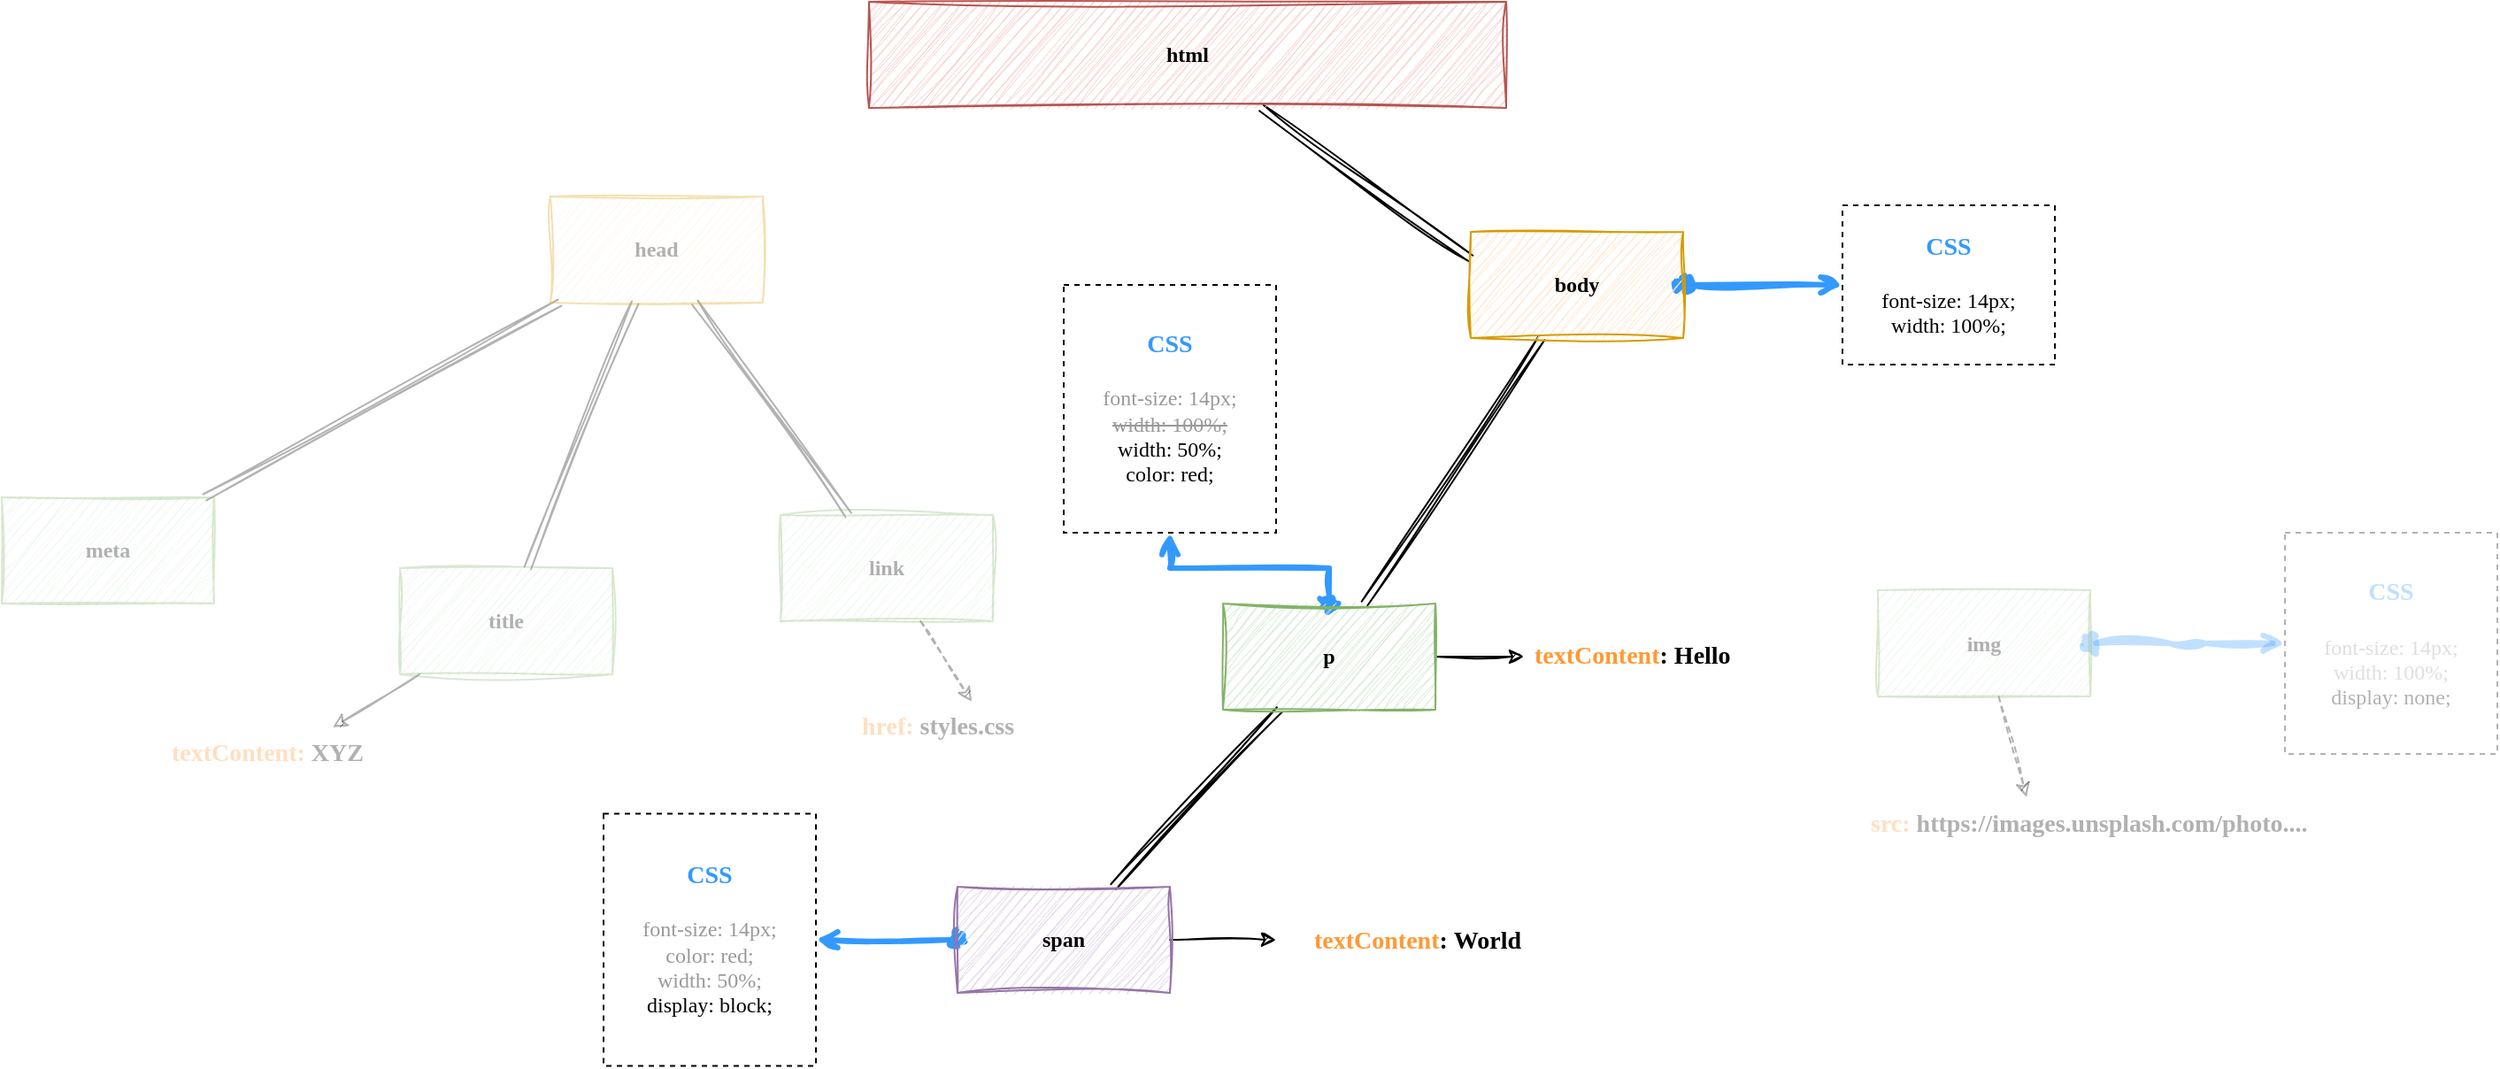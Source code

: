 <mxfile version="20.8.23" type="github"><diagram name="Page-1" id="awNu_3DlOISEKZ05TdpL"><mxGraphModel dx="2687" dy="1086" grid="1" gridSize="10" guides="1" tooltips="1" connect="1" arrows="1" fold="1" page="1" pageScale="1" pageWidth="850" pageHeight="1100" math="0" shadow="0"><root><mxCell id="0"/><mxCell id="1" parent="0"/><mxCell id="PiR5OucPSFYAvCVdW0ws-32" style="edgeStyle=none;rounded=0;jumpStyle=line;orthogonalLoop=1;jettySize=auto;html=1;entryX=0;entryY=0.25;entryDx=0;entryDy=0;shadow=0;strokeColor=#000000;strokeWidth=1;fontFamily=Comic Sans MS;fontSize=14;fontColor=#FF9933;startArrow=oval;startFill=1;endArrow=open;endFill=0;shape=link;sketch=1;curveFitting=1;jiggle=2;" edge="1" parent="1" source="tLa2hY0cK8lAH2d8xIMi-1" target="tLa2hY0cK8lAH2d8xIMi-18"><mxGeometry relative="1" as="geometry"/></mxCell><mxCell id="tLa2hY0cK8lAH2d8xIMi-1" value="&lt;b&gt;&lt;font face=&quot;Comic Sans MS&quot;&gt;html&lt;/font&gt;&lt;/b&gt;" style="rounded=0;whiteSpace=wrap;html=1;fillColor=#f8cecc;strokeColor=#b85450;glass=0;shadow=0;sketch=1;curveFitting=1;jiggle=2;" parent="1" vertex="1"><mxGeometry x="-160" y="250" width="360" height="60" as="geometry"/></mxCell><mxCell id="tLa2hY0cK8lAH2d8xIMi-21" value="" style="edgeStyle=none;rounded=0;orthogonalLoop=1;jettySize=auto;html=1;shape=link;opacity=30;sketch=1;curveFitting=1;jiggle=2;" parent="1" source="tLa2hY0cK8lAH2d8xIMi-16" target="tLa2hY0cK8lAH2d8xIMi-20" edge="1"><mxGeometry relative="1" as="geometry"/></mxCell><mxCell id="tLa2hY0cK8lAH2d8xIMi-23" value="" style="edgeStyle=none;rounded=0;orthogonalLoop=1;jettySize=auto;html=1;shape=link;opacity=30;sketch=1;curveFitting=1;jiggle=2;" parent="1" source="tLa2hY0cK8lAH2d8xIMi-16" target="tLa2hY0cK8lAH2d8xIMi-22" edge="1"><mxGeometry relative="1" as="geometry"/></mxCell><mxCell id="PiR5OucPSFYAvCVdW0ws-16" value="" style="edgeStyle=none;shape=link;rounded=0;orthogonalLoop=1;jettySize=auto;html=1;opacity=30;sketch=1;curveFitting=1;jiggle=2;" edge="1" parent="1" source="tLa2hY0cK8lAH2d8xIMi-16" target="PiR5OucPSFYAvCVdW0ws-15"><mxGeometry relative="1" as="geometry"/></mxCell><mxCell id="tLa2hY0cK8lAH2d8xIMi-16" value="&lt;b style=&quot;border-color: var(--border-color);&quot;&gt;&lt;font color=&quot;#000000&quot; face=&quot;Comic Sans MS&quot;&gt;head&lt;/font&gt;&lt;/b&gt;" style="rounded=0;whiteSpace=wrap;html=1;fillColor=#ffe6cc;strokeColor=#d79b00;sketch=1;curveFitting=1;jiggle=2;opacity=30;textOpacity=30;" parent="1" vertex="1"><mxGeometry x="-340" y="360" width="120" height="60" as="geometry"/></mxCell><mxCell id="tLa2hY0cK8lAH2d8xIMi-26" value="" style="edgeStyle=none;rounded=0;orthogonalLoop=1;jettySize=auto;html=1;shape=link;sketch=1;curveFitting=1;jiggle=2;" parent="1" source="tLa2hY0cK8lAH2d8xIMi-18" target="tLa2hY0cK8lAH2d8xIMi-25" edge="1"><mxGeometry relative="1" as="geometry"/></mxCell><mxCell id="1rXg1HdzWJENrckpT89q-7" value="" style="edgeStyle=orthogonalEdgeStyle;orthogonalLoop=1;jettySize=auto;html=1;strokeWidth=3;strokeColor=#3399FF;rounded=1;endArrow=open;endFill=0;startArrow=oval;startFill=1;sketch=1;curveFitting=1;jiggle=2;" parent="1" source="tLa2hY0cK8lAH2d8xIMi-18" target="1rXg1HdzWJENrckpT89q-6" edge="1"><mxGeometry relative="1" as="geometry"/></mxCell><mxCell id="tLa2hY0cK8lAH2d8xIMi-18" value="&lt;b&gt;&lt;font face=&quot;Comic Sans MS&quot; color=&quot;#000000&quot;&gt;body&lt;/font&gt;&lt;/b&gt;" style="rounded=0;whiteSpace=wrap;html=1;fillColor=#ffe6cc;strokeColor=#d79b00;sketch=1;curveFitting=1;jiggle=2;gradientColor=none;" parent="1" vertex="1"><mxGeometry x="180" y="380" width="120" height="60" as="geometry"/></mxCell><mxCell id="PiR5OucPSFYAvCVdW0ws-38" style="edgeStyle=none;rounded=0;sketch=1;jumpStyle=line;orthogonalLoop=1;jettySize=auto;html=1;entryX=0.567;entryY=0.017;entryDx=0;entryDy=0;entryPerimeter=0;shadow=0;strokeColor=#000000;strokeWidth=1;fontFamily=Comic Sans MS;fontSize=14;fontColor=#FF9933;startArrow=none;startFill=0;endArrow=classic;endFill=1;opacity=30;dashed=1;" edge="1" parent="1" source="tLa2hY0cK8lAH2d8xIMi-20" target="PiR5OucPSFYAvCVdW0ws-37"><mxGeometry relative="1" as="geometry"/></mxCell><mxCell id="tLa2hY0cK8lAH2d8xIMi-20" value="&lt;b style=&quot;border-color: var(--border-color);&quot;&gt;&lt;font face=&quot;Comic Sans MS&quot; color=&quot;#000000&quot;&gt;link&lt;/font&gt;&lt;/b&gt;" style="rounded=0;whiteSpace=wrap;html=1;fillColor=#d5e8d4;strokeColor=#82b366;sketch=1;curveFitting=1;jiggle=2;opacity=30;textOpacity=30;" parent="1" vertex="1"><mxGeometry x="-210" y="540" width="120" height="60" as="geometry"/></mxCell><mxCell id="tLa2hY0cK8lAH2d8xIMi-22" value="&lt;b style=&quot;border-color: var(--border-color);&quot;&gt;&lt;font face=&quot;Comic Sans MS&quot; color=&quot;#000000&quot;&gt;meta&lt;/font&gt;&lt;/b&gt;" style="rounded=0;whiteSpace=wrap;html=1;fillColor=#d5e8d4;strokeColor=#82b366;sketch=1;curveFitting=1;jiggle=2;opacity=30;textOpacity=30;" parent="1" vertex="1"><mxGeometry x="-650" y="530" width="120" height="60" as="geometry"/></mxCell><mxCell id="tLa2hY0cK8lAH2d8xIMi-30" value="" style="edgeStyle=none;orthogonalLoop=1;jettySize=auto;html=1;curved=1;shape=link;sketch=1;curveFitting=1;jiggle=2;" parent="1" source="tLa2hY0cK8lAH2d8xIMi-25" target="tLa2hY0cK8lAH2d8xIMi-29" edge="1"><mxGeometry relative="1" as="geometry"/></mxCell><mxCell id="1rXg1HdzWJENrckpT89q-9" value="" style="edgeStyle=orthogonalEdgeStyle;rounded=0;orthogonalLoop=1;jettySize=auto;html=1;startArrow=oval;startFill=1;endArrow=open;endFill=0;strokeWidth=3;strokeColor=#3399FF;sketch=1;curveFitting=1;jiggle=2;" parent="1" source="tLa2hY0cK8lAH2d8xIMi-25" target="1rXg1HdzWJENrckpT89q-8" edge="1"><mxGeometry relative="1" as="geometry"/></mxCell><mxCell id="PiR5OucPSFYAvCVdW0ws-28" value="" style="edgeStyle=none;rounded=0;orthogonalLoop=1;jettySize=auto;html=1;fontFamily=Comic Sans MS;fontSize=14;fontColor=#FF9933;strokeColor=#000000;sketch=1;curveFitting=1;jiggle=2;" edge="1" parent="1" source="tLa2hY0cK8lAH2d8xIMi-25" target="PiR5OucPSFYAvCVdW0ws-18"><mxGeometry relative="1" as="geometry"/></mxCell><mxCell id="tLa2hY0cK8lAH2d8xIMi-25" value="&lt;b&gt;&lt;font face=&quot;Comic Sans MS&quot; color=&quot;#000000&quot;&gt;p&lt;/font&gt;&lt;/b&gt;" style="rounded=0;whiteSpace=wrap;html=1;fillColor=#d5e8d4;strokeColor=#82b366;sketch=1;curveFitting=1;jiggle=2;" parent="1" vertex="1"><mxGeometry x="40" y="590" width="120" height="60" as="geometry"/></mxCell><mxCell id="1rXg1HdzWJENrckpT89q-11" value="" style="edgeStyle=elbowEdgeStyle;rounded=1;orthogonalLoop=1;jettySize=auto;html=1;endArrow=open;endFill=0;strokeWidth=3;sketch=1;curveFitting=1;jiggle=2;strokeColor=#3399FF;opacity=30;textOpacity=30;startArrow=oval;startFill=1;" parent="1" source="tLa2hY0cK8lAH2d8xIMi-27" target="1rXg1HdzWJENrckpT89q-10" edge="1"><mxGeometry relative="1" as="geometry"/></mxCell><mxCell id="PiR5OucPSFYAvCVdW0ws-40" value="" style="edgeStyle=none;rounded=0;sketch=1;jumpStyle=line;orthogonalLoop=1;jettySize=auto;html=1;shadow=0;dashed=1;strokeColor=#000000;strokeWidth=1;fontFamily=Comic Sans MS;fontSize=14;fontColor=#000000;startArrow=none;startFill=0;endArrow=classic;endFill=1;opacity=30;entryX=0.294;entryY=-0.017;entryDx=0;entryDy=0;entryPerimeter=0;" edge="1" parent="1" source="tLa2hY0cK8lAH2d8xIMi-27" target="PiR5OucPSFYAvCVdW0ws-39"><mxGeometry relative="1" as="geometry"/></mxCell><mxCell id="tLa2hY0cK8lAH2d8xIMi-27" value="&lt;b style=&quot;&quot;&gt;&lt;font face=&quot;Comic Sans MS&quot; color=&quot;#000000&quot;&gt;img&lt;/font&gt;&lt;/b&gt;" style="rounded=0;whiteSpace=wrap;html=1;sketch=1;curveFitting=1;jiggle=2;fillColor=#d5e8d4;strokeColor=#82b366;opacity=30;textOpacity=30;" parent="1" vertex="1"><mxGeometry x="410" y="582.5" width="120" height="60" as="geometry"/></mxCell><mxCell id="1rXg1HdzWJENrckpT89q-13" value="" style="edgeStyle=elbowEdgeStyle;orthogonalLoop=1;jettySize=auto;html=1;strokeWidth=3;jumpStyle=line;startArrow=oval;startFill=1;strokeColor=#3399FF;rounded=1;endArrow=open;endFill=0;sketch=1;curveFitting=1;jiggle=2;" parent="1" source="tLa2hY0cK8lAH2d8xIMi-29" target="1rXg1HdzWJENrckpT89q-12" edge="1"><mxGeometry relative="1" as="geometry"/></mxCell><mxCell id="PiR5OucPSFYAvCVdW0ws-20" value="" style="rounded=0;orthogonalLoop=1;jettySize=auto;html=1;fontSize=14;sketch=1;curveFitting=1;jiggle=2;" edge="1" parent="1" source="tLa2hY0cK8lAH2d8xIMi-29" target="PiR5OucPSFYAvCVdW0ws-19"><mxGeometry relative="1" as="geometry"/></mxCell><mxCell id="tLa2hY0cK8lAH2d8xIMi-29" value="&lt;b&gt;&lt;font face=&quot;Comic Sans MS&quot; color=&quot;#000000&quot;&gt;span&lt;/font&gt;&lt;br&gt;&lt;/b&gt;" style="rounded=0;whiteSpace=wrap;html=1;fillColor=#e1d5e7;strokeColor=#9673a6;sketch=1;curveFitting=1;jiggle=2;" parent="1" vertex="1"><mxGeometry x="-110" y="750" width="120" height="60" as="geometry"/></mxCell><mxCell id="1rXg1HdzWJENrckpT89q-6" value="&lt;font face=&quot;Comic Sans MS&quot;&gt;&lt;font style=&quot;--tw-border-spacing-x: 0; --tw-border-spacing-y: 0; --tw-translate-x: 0; --tw-translate-y: 0; --tw-rotate: 0; --tw-skew-x: 0; --tw-skew-y: 0; --tw-scale-x: 1; --tw-scale-y: 1; --tw-pan-x: ; --tw-pan-y: ; --tw-pinch-zoom: ; --tw-scroll-snap-strictness: proximity; --tw-ordinal: ; --tw-slashed-zero: ; --tw-numeric-figure: ; --tw-numeric-spacing: ; --tw-numeric-fraction: ; --tw-ring-inset: ; --tw-ring-offset-width: 0px; --tw-ring-offset-color: #fff; --tw-ring-color: rgb(59 130 246 / 0.5); --tw-ring-offset-shadow: 0 0 #0000; --tw-ring-shadow: 0 0 #0000; --tw-shadow: 0 0 #0000; --tw-shadow-colored: 0 0 #0000; --tw-blur: ; --tw-brightness: ; --tw-contrast: ; --tw-grayscale: ; --tw-hue-rotate: ; --tw-invert: ; --tw-saturate: ; --tw-sepia: ; --tw-drop-shadow: ; --tw-backdrop-blur: ; --tw-backdrop-brightness: ; --tw-backdrop-contrast: ; --tw-backdrop-grayscale: ; --tw-backdrop-hue-rotate: ; --tw-backdrop-invert: ; --tw-backdrop-opacity: ; --tw-backdrop-saturate: ; --tw-backdrop-sepia: ; border-color: var(--border-color);&quot;&gt;&lt;font style=&quot;--tw-border-spacing-x: 0; --tw-border-spacing-y: 0; --tw-translate-x: 0; --tw-translate-y: 0; --tw-rotate: 0; --tw-skew-x: 0; --tw-skew-y: 0; --tw-scale-x: 1; --tw-scale-y: 1; --tw-pan-x: ; --tw-pan-y: ; --tw-pinch-zoom: ; --tw-scroll-snap-strictness: proximity; --tw-ordinal: ; --tw-slashed-zero: ; --tw-numeric-figure: ; --tw-numeric-spacing: ; --tw-numeric-fraction: ; --tw-ring-inset: ; --tw-ring-offset-width: 0px; --tw-ring-offset-color: #fff; --tw-ring-color: rgb(59 130 246 / 0.5); --tw-ring-offset-shadow: 0 0 #0000; --tw-ring-shadow: 0 0 #0000; --tw-shadow: 0 0 #0000; --tw-shadow-colored: 0 0 #0000; --tw-blur: ; --tw-brightness: ; --tw-contrast: ; --tw-grayscale: ; --tw-hue-rotate: ; --tw-invert: ; --tw-saturate: ; --tw-sepia: ; --tw-drop-shadow: ; --tw-backdrop-blur: ; --tw-backdrop-brightness: ; --tw-backdrop-contrast: ; --tw-backdrop-grayscale: ; --tw-backdrop-hue-rotate: ; --tw-backdrop-invert: ; --tw-backdrop-opacity: ; --tw-backdrop-saturate: ; --tw-backdrop-sepia: ; border-color: var(--border-color);&quot; color=&quot;#999999&quot;&gt;&lt;b style=&quot;--tw-border-spacing-x: 0; --tw-border-spacing-y: 0; --tw-translate-x: 0; --tw-translate-y: 0; --tw-rotate: 0; --tw-skew-x: 0; --tw-skew-y: 0; --tw-scale-x: 1; --tw-scale-y: 1; --tw-pan-x: ; --tw-pan-y: ; --tw-pinch-zoom: ; --tw-scroll-snap-strictness: proximity; --tw-ordinal: ; --tw-slashed-zero: ; --tw-numeric-figure: ; --tw-numeric-spacing: ; --tw-numeric-fraction: ; --tw-ring-inset: ; --tw-ring-offset-width: 0px; --tw-ring-offset-color: #fff; --tw-ring-color: rgb(59 130 246 / 0.5); --tw-ring-offset-shadow: 0 0 #0000; --tw-ring-shadow: 0 0 #0000; --tw-shadow: 0 0 #0000; --tw-shadow-colored: 0 0 #0000; --tw-blur: ; --tw-brightness: ; --tw-contrast: ; --tw-grayscale: ; --tw-hue-rotate: ; --tw-invert: ; --tw-saturate: ; --tw-sepia: ; --tw-drop-shadow: ; --tw-backdrop-blur: ; --tw-backdrop-brightness: ; --tw-backdrop-contrast: ; --tw-backdrop-grayscale: ; --tw-backdrop-hue-rotate: ; --tw-backdrop-invert: ; --tw-backdrop-opacity: ; --tw-backdrop-saturate: ; --tw-backdrop-sepia: ; border-color: var(--border-color); color: rgb(0, 0, 0); font-size: 14px;&quot;&gt;&lt;font style=&quot;--tw-border-spacing-x: 0; --tw-border-spacing-y: 0; --tw-translate-x: 0; --tw-translate-y: 0; --tw-rotate: 0; --tw-skew-x: 0; --tw-skew-y: 0; --tw-scale-x: 1; --tw-scale-y: 1; --tw-pan-x: ; --tw-pan-y: ; --tw-pinch-zoom: ; --tw-scroll-snap-strictness: proximity; --tw-ordinal: ; --tw-slashed-zero: ; --tw-numeric-figure: ; --tw-numeric-spacing: ; --tw-numeric-fraction: ; --tw-ring-inset: ; --tw-ring-offset-width: 0px; --tw-ring-offset-color: #fff; --tw-ring-color: rgb(59 130 246 / 0.5); --tw-ring-offset-shadow: 0 0 #0000; --tw-ring-shadow: 0 0 #0000; --tw-shadow: 0 0 #0000; --tw-shadow-colored: 0 0 #0000; --tw-blur: ; --tw-brightness: ; --tw-contrast: ; --tw-grayscale: ; --tw-hue-rotate: ; --tw-invert: ; --tw-saturate: ; --tw-sepia: ; --tw-drop-shadow: ; --tw-backdrop-blur: ; --tw-backdrop-brightness: ; --tw-backdrop-contrast: ; --tw-backdrop-grayscale: ; --tw-backdrop-hue-rotate: ; --tw-backdrop-invert: ; --tw-backdrop-opacity: ; --tw-backdrop-saturate: ; --tw-backdrop-sepia: ; border-color: var(--border-color);&quot; color=&quot;#3399ff&quot;&gt;CSS&lt;br style=&quot;--tw-border-spacing-x: 0; --tw-border-spacing-y: 0; --tw-translate-x: 0; --tw-translate-y: 0; --tw-rotate: 0; --tw-skew-x: 0; --tw-skew-y: 0; --tw-scale-x: 1; --tw-scale-y: 1; --tw-pan-x: ; --tw-pan-y: ; --tw-pinch-zoom: ; --tw-scroll-snap-strictness: proximity; --tw-ordinal: ; --tw-slashed-zero: ; --tw-numeric-figure: ; --tw-numeric-spacing: ; --tw-numeric-fraction: ; --tw-ring-inset: ; --tw-ring-offset-width: 0px; --tw-ring-offset-color: #fff; --tw-ring-color: rgb(59 130 246 / 0.5); --tw-ring-offset-shadow: 0 0 #0000; --tw-ring-shadow: 0 0 #0000; --tw-shadow: 0 0 #0000; --tw-shadow-colored: 0 0 #0000; --tw-blur: ; --tw-brightness: ; --tw-contrast: ; --tw-grayscale: ; --tw-hue-rotate: ; --tw-invert: ; --tw-saturate: ; --tw-sepia: ; --tw-drop-shadow: ; --tw-backdrop-blur: ; --tw-backdrop-brightness: ; --tw-backdrop-contrast: ; --tw-backdrop-grayscale: ; --tw-backdrop-hue-rotate: ; --tw-backdrop-invert: ; --tw-backdrop-opacity: ; --tw-backdrop-saturate: ; --tw-backdrop-sepia: ; border-color: var(--border-color);&quot;&gt;&lt;/font&gt;&lt;/b&gt;&lt;br style=&quot;--tw-border-spacing-x: 0; --tw-border-spacing-y: 0; --tw-translate-x: 0; --tw-translate-y: 0; --tw-rotate: 0; --tw-skew-x: 0; --tw-skew-y: 0; --tw-scale-x: 1; --tw-scale-y: 1; --tw-pan-x: ; --tw-pan-y: ; --tw-pinch-zoom: ; --tw-scroll-snap-strictness: proximity; --tw-ordinal: ; --tw-slashed-zero: ; --tw-numeric-figure: ; --tw-numeric-spacing: ; --tw-numeric-fraction: ; --tw-ring-inset: ; --tw-ring-offset-width: 0px; --tw-ring-offset-color: #fff; --tw-ring-color: rgb(59 130 246 / 0.5); --tw-ring-offset-shadow: 0 0 #0000; --tw-ring-shadow: 0 0 #0000; --tw-shadow: 0 0 #0000; --tw-shadow-colored: 0 0 #0000; --tw-blur: ; --tw-brightness: ; --tw-contrast: ; --tw-grayscale: ; --tw-hue-rotate: ; --tw-invert: ; --tw-saturate: ; --tw-sepia: ; --tw-drop-shadow: ; --tw-backdrop-blur: ; --tw-backdrop-brightness: ; --tw-backdrop-contrast: ; --tw-backdrop-grayscale: ; --tw-backdrop-hue-rotate: ; --tw-backdrop-invert: ; --tw-backdrop-opacity: ; --tw-backdrop-saturate: ; --tw-backdrop-sepia: ; border-color: var(--border-color);&quot;&gt;&lt;/font&gt;&lt;/font&gt;font-size: 14px;&lt;br style=&quot;border-color: var(--border-color);&quot;&gt;width: 100%;&lt;/font&gt;" style="whiteSpace=wrap;html=1;fillStyle=auto;dashed=1;" parent="1" vertex="1"><mxGeometry x="390" y="365" width="120" height="90" as="geometry"/></mxCell><mxCell id="1rXg1HdzWJENrckpT89q-8" value="&lt;font face=&quot;Comic Sans MS&quot;&gt;&lt;font style=&quot;border-color: var(--border-color);&quot;&gt;&lt;font style=&quot;border-color: var(--border-color);&quot; color=&quot;#999999&quot;&gt;&lt;b style=&quot;--tw-border-spacing-x: 0; --tw-border-spacing-y: 0; --tw-translate-x: 0; --tw-translate-y: 0; --tw-rotate: 0; --tw-skew-x: 0; --tw-skew-y: 0; --tw-scale-x: 1; --tw-scale-y: 1; --tw-pan-x: ; --tw-pan-y: ; --tw-pinch-zoom: ; --tw-scroll-snap-strictness: proximity; --tw-ordinal: ; --tw-slashed-zero: ; --tw-numeric-figure: ; --tw-numeric-spacing: ; --tw-numeric-fraction: ; --tw-ring-inset: ; --tw-ring-offset-width: 0px; --tw-ring-offset-color: #fff; --tw-ring-color: rgb(59 130 246 / 0.5); --tw-ring-offset-shadow: 0 0 #0000; --tw-ring-shadow: 0 0 #0000; --tw-shadow: 0 0 #0000; --tw-shadow-colored: 0 0 #0000; --tw-blur: ; --tw-brightness: ; --tw-contrast: ; --tw-grayscale: ; --tw-hue-rotate: ; --tw-invert: ; --tw-saturate: ; --tw-sepia: ; --tw-drop-shadow: ; --tw-backdrop-blur: ; --tw-backdrop-brightness: ; --tw-backdrop-contrast: ; --tw-backdrop-grayscale: ; --tw-backdrop-hue-rotate: ; --tw-backdrop-invert: ; --tw-backdrop-opacity: ; --tw-backdrop-saturate: ; --tw-backdrop-sepia: ; border-color: var(--border-color); color: rgb(0, 0, 0); font-size: 14px;&quot;&gt;&lt;font style=&quot;--tw-border-spacing-x: 0; --tw-border-spacing-y: 0; --tw-translate-x: 0; --tw-translate-y: 0; --tw-rotate: 0; --tw-skew-x: 0; --tw-skew-y: 0; --tw-scale-x: 1; --tw-scale-y: 1; --tw-pan-x: ; --tw-pan-y: ; --tw-pinch-zoom: ; --tw-scroll-snap-strictness: proximity; --tw-ordinal: ; --tw-slashed-zero: ; --tw-numeric-figure: ; --tw-numeric-spacing: ; --tw-numeric-fraction: ; --tw-ring-inset: ; --tw-ring-offset-width: 0px; --tw-ring-offset-color: #fff; --tw-ring-color: rgb(59 130 246 / 0.5); --tw-ring-offset-shadow: 0 0 #0000; --tw-ring-shadow: 0 0 #0000; --tw-shadow: 0 0 #0000; --tw-shadow-colored: 0 0 #0000; --tw-blur: ; --tw-brightness: ; --tw-contrast: ; --tw-grayscale: ; --tw-hue-rotate: ; --tw-invert: ; --tw-saturate: ; --tw-sepia: ; --tw-drop-shadow: ; --tw-backdrop-blur: ; --tw-backdrop-brightness: ; --tw-backdrop-contrast: ; --tw-backdrop-grayscale: ; --tw-backdrop-hue-rotate: ; --tw-backdrop-invert: ; --tw-backdrop-opacity: ; --tw-backdrop-saturate: ; --tw-backdrop-sepia: ; border-color: var(--border-color);&quot; color=&quot;#3399ff&quot;&gt;CSS&lt;br&gt;&lt;/font&gt;&lt;/b&gt;&lt;br&gt;font-size: 14px;&lt;br&gt;&lt;strike&gt;width: 100%;&lt;br style=&quot;border-color: var(--border-color);&quot;&gt;&lt;/strike&gt;&lt;/font&gt;&lt;/font&gt;width: 50%;&lt;font style=&quot;border-color: var(--border-color);&quot;&gt;&lt;font style=&quot;border-color: var(--border-color);&quot; color=&quot;#999999&quot;&gt;&lt;br style=&quot;border-color: var(--border-color);&quot;&gt;&lt;/font&gt;color: red;&lt;/font&gt;&lt;/font&gt;" style="whiteSpace=wrap;html=1;fillStyle=auto;dashed=1;" parent="1" vertex="1"><mxGeometry x="-50" y="410" width="120" height="140" as="geometry"/></mxCell><mxCell id="1rXg1HdzWJENrckpT89q-10" value="&lt;font style=&quot;--tw-border-spacing-x: 0; --tw-border-spacing-y: 0; --tw-translate-x: 0; --tw-translate-y: 0; --tw-rotate: 0; --tw-skew-x: 0; --tw-skew-y: 0; --tw-scale-x: 1; --tw-scale-y: 1; --tw-pan-x: ; --tw-pan-y: ; --tw-pinch-zoom: ; --tw-scroll-snap-strictness: proximity; --tw-ordinal: ; --tw-slashed-zero: ; --tw-numeric-figure: ; --tw-numeric-spacing: ; --tw-numeric-fraction: ; --tw-ring-inset: ; --tw-ring-offset-width: 0px; --tw-ring-offset-color: #fff; --tw-ring-color: rgb(59 130 246 / 0.5); --tw-ring-offset-shadow: 0 0 #0000; --tw-ring-shadow: 0 0 #0000; --tw-shadow: 0 0 #0000; --tw-shadow-colored: 0 0 #0000; --tw-blur: ; --tw-brightness: ; --tw-contrast: ; --tw-grayscale: ; --tw-hue-rotate: ; --tw-invert: ; --tw-saturate: ; --tw-sepia: ; --tw-drop-shadow: ; --tw-backdrop-blur: ; --tw-backdrop-brightness: ; --tw-backdrop-contrast: ; --tw-backdrop-grayscale: ; --tw-backdrop-hue-rotate: ; --tw-backdrop-invert: ; --tw-backdrop-opacity: ; --tw-backdrop-saturate: ; --tw-backdrop-sepia: ; border-color: var(--border-color);&quot; face=&quot;Comic Sans MS&quot;&gt;&lt;font style=&quot;--tw-border-spacing-x: 0; --tw-border-spacing-y: 0; --tw-translate-x: 0; --tw-translate-y: 0; --tw-rotate: 0; --tw-skew-x: 0; --tw-skew-y: 0; --tw-scale-x: 1; --tw-scale-y: 1; --tw-pan-x: ; --tw-pan-y: ; --tw-pinch-zoom: ; --tw-scroll-snap-strictness: proximity; --tw-ordinal: ; --tw-slashed-zero: ; --tw-numeric-figure: ; --tw-numeric-spacing: ; --tw-numeric-fraction: ; --tw-ring-inset: ; --tw-ring-offset-width: 0px; --tw-ring-offset-color: #fff; --tw-ring-color: rgb(59 130 246 / 0.5); --tw-ring-offset-shadow: 0 0 #0000; --tw-ring-shadow: 0 0 #0000; --tw-shadow: 0 0 #0000; --tw-shadow-colored: 0 0 #0000; --tw-blur: ; --tw-brightness: ; --tw-contrast: ; --tw-grayscale: ; --tw-hue-rotate: ; --tw-invert: ; --tw-saturate: ; --tw-sepia: ; --tw-drop-shadow: ; --tw-backdrop-blur: ; --tw-backdrop-brightness: ; --tw-backdrop-contrast: ; --tw-backdrop-grayscale: ; --tw-backdrop-hue-rotate: ; --tw-backdrop-invert: ; --tw-backdrop-opacity: ; --tw-backdrop-saturate: ; --tw-backdrop-sepia: ; border-color: var(--border-color);&quot; color=&quot;#999999&quot;&gt;&lt;b style=&quot;--tw-border-spacing-x: 0; --tw-border-spacing-y: 0; --tw-translate-x: 0; --tw-translate-y: 0; --tw-rotate: 0; --tw-skew-x: 0; --tw-skew-y: 0; --tw-scale-x: 1; --tw-scale-y: 1; --tw-pan-x: ; --tw-pan-y: ; --tw-pinch-zoom: ; --tw-scroll-snap-strictness: proximity; --tw-ordinal: ; --tw-slashed-zero: ; --tw-numeric-figure: ; --tw-numeric-spacing: ; --tw-numeric-fraction: ; --tw-ring-inset: ; --tw-ring-offset-width: 0px; --tw-ring-offset-color: #fff; --tw-ring-color: rgb(59 130 246 / 0.5); --tw-ring-offset-shadow: 0 0 #0000; --tw-ring-shadow: 0 0 #0000; --tw-shadow: 0 0 #0000; --tw-shadow-colored: 0 0 #0000; --tw-blur: ; --tw-brightness: ; --tw-contrast: ; --tw-grayscale: ; --tw-hue-rotate: ; --tw-invert: ; --tw-saturate: ; --tw-sepia: ; --tw-drop-shadow: ; --tw-backdrop-blur: ; --tw-backdrop-brightness: ; --tw-backdrop-contrast: ; --tw-backdrop-grayscale: ; --tw-backdrop-hue-rotate: ; --tw-backdrop-invert: ; --tw-backdrop-opacity: ; --tw-backdrop-saturate: ; --tw-backdrop-sepia: ; border-color: var(--border-color); color: rgb(0, 0, 0); font-size: 14px;&quot;&gt;&lt;font style=&quot;--tw-border-spacing-x: 0; --tw-border-spacing-y: 0; --tw-translate-x: 0; --tw-translate-y: 0; --tw-rotate: 0; --tw-skew-x: 0; --tw-skew-y: 0; --tw-scale-x: 1; --tw-scale-y: 1; --tw-pan-x: ; --tw-pan-y: ; --tw-pinch-zoom: ; --tw-scroll-snap-strictness: proximity; --tw-ordinal: ; --tw-slashed-zero: ; --tw-numeric-figure: ; --tw-numeric-spacing: ; --tw-numeric-fraction: ; --tw-ring-inset: ; --tw-ring-offset-width: 0px; --tw-ring-offset-color: #fff; --tw-ring-color: rgb(59 130 246 / 0.5); --tw-ring-offset-shadow: 0 0 #0000; --tw-ring-shadow: 0 0 #0000; --tw-shadow: 0 0 #0000; --tw-shadow-colored: 0 0 #0000; --tw-blur: ; --tw-brightness: ; --tw-contrast: ; --tw-grayscale: ; --tw-hue-rotate: ; --tw-invert: ; --tw-saturate: ; --tw-sepia: ; --tw-drop-shadow: ; --tw-backdrop-blur: ; --tw-backdrop-brightness: ; --tw-backdrop-contrast: ; --tw-backdrop-grayscale: ; --tw-backdrop-hue-rotate: ; --tw-backdrop-invert: ; --tw-backdrop-opacity: ; --tw-backdrop-saturate: ; --tw-backdrop-sepia: ; border-color: var(--border-color);&quot; color=&quot;#3399ff&quot;&gt;CSS&lt;br style=&quot;--tw-border-spacing-x: 0; --tw-border-spacing-y: 0; --tw-translate-x: 0; --tw-translate-y: 0; --tw-rotate: 0; --tw-skew-x: 0; --tw-skew-y: 0; --tw-scale-x: 1; --tw-scale-y: 1; --tw-pan-x: ; --tw-pan-y: ; --tw-pinch-zoom: ; --tw-scroll-snap-strictness: proximity; --tw-ordinal: ; --tw-slashed-zero: ; --tw-numeric-figure: ; --tw-numeric-spacing: ; --tw-numeric-fraction: ; --tw-ring-inset: ; --tw-ring-offset-width: 0px; --tw-ring-offset-color: #fff; --tw-ring-color: rgb(59 130 246 / 0.5); --tw-ring-offset-shadow: 0 0 #0000; --tw-ring-shadow: 0 0 #0000; --tw-shadow: 0 0 #0000; --tw-shadow-colored: 0 0 #0000; --tw-blur: ; --tw-brightness: ; --tw-contrast: ; --tw-grayscale: ; --tw-hue-rotate: ; --tw-invert: ; --tw-saturate: ; --tw-sepia: ; --tw-drop-shadow: ; --tw-backdrop-blur: ; --tw-backdrop-brightness: ; --tw-backdrop-contrast: ; --tw-backdrop-grayscale: ; --tw-backdrop-hue-rotate: ; --tw-backdrop-invert: ; --tw-backdrop-opacity: ; --tw-backdrop-saturate: ; --tw-backdrop-sepia: ; border-color: var(--border-color);&quot;&gt;&lt;/font&gt;&lt;/b&gt;&lt;br style=&quot;--tw-border-spacing-x: 0; --tw-border-spacing-y: 0; --tw-translate-x: 0; --tw-translate-y: 0; --tw-rotate: 0; --tw-skew-x: 0; --tw-skew-y: 0; --tw-scale-x: 1; --tw-scale-y: 1; --tw-pan-x: ; --tw-pan-y: ; --tw-pinch-zoom: ; --tw-scroll-snap-strictness: proximity; --tw-ordinal: ; --tw-slashed-zero: ; --tw-numeric-figure: ; --tw-numeric-spacing: ; --tw-numeric-fraction: ; --tw-ring-inset: ; --tw-ring-offset-width: 0px; --tw-ring-offset-color: #fff; --tw-ring-color: rgb(59 130 246 / 0.5); --tw-ring-offset-shadow: 0 0 #0000; --tw-ring-shadow: 0 0 #0000; --tw-shadow: 0 0 #0000; --tw-shadow-colored: 0 0 #0000; --tw-blur: ; --tw-brightness: ; --tw-contrast: ; --tw-grayscale: ; --tw-hue-rotate: ; --tw-invert: ; --tw-saturate: ; --tw-sepia: ; --tw-drop-shadow: ; --tw-backdrop-blur: ; --tw-backdrop-brightness: ; --tw-backdrop-contrast: ; --tw-backdrop-grayscale: ; --tw-backdrop-hue-rotate: ; --tw-backdrop-invert: ; --tw-backdrop-opacity: ; --tw-backdrop-saturate: ; --tw-backdrop-sepia: ; border-color: var(--border-color);&quot;&gt;&lt;/font&gt;&lt;/font&gt;&lt;font face=&quot;Comic Sans MS&quot;&gt;&lt;font style=&quot;border-color: var(--border-color);&quot; color=&quot;#999999&quot;&gt;font-size: 14px;&lt;br style=&quot;border-color: var(--border-color);&quot;&gt;width: 100%;&lt;/font&gt;&lt;font style=&quot;border-color: var(--border-color);&quot; color=&quot;#999999&quot;&gt;&lt;br style=&quot;border-color: var(--border-color);&quot;&gt;&lt;/font&gt;display: none;&lt;/font&gt;" style="whiteSpace=wrap;html=1;fillStyle=auto;shadow=0;dashed=1;opacity=30;textOpacity=30;" parent="1" vertex="1"><mxGeometry x="640" y="550" width="120" height="125" as="geometry"/></mxCell><mxCell id="1rXg1HdzWJENrckpT89q-12" value="&lt;font style=&quot;border-color: var(--border-color);&quot;&gt;&lt;font style=&quot;font-size: 14px;&quot;&gt;&lt;b style=&quot;&quot;&gt;&lt;font style=&quot;&quot; color=&quot;#3399ff&quot;&gt;CSS&lt;/font&gt;&lt;br&gt;&lt;/b&gt;&lt;/font&gt;&lt;br&gt;&lt;font color=&quot;#999999&quot;&gt;font-size: 14px;&lt;/font&gt;&lt;br style=&quot;border-color: var(--border-color);&quot;&gt;&lt;font color=&quot;#999999&quot;&gt;color: red;&lt;/font&gt;&lt;br style=&quot;border-color: var(--border-color);&quot;&gt;&lt;font color=&quot;#999999&quot;&gt;width: 50%;&lt;/font&gt;&lt;br style=&quot;border-color: var(--border-color);&quot;&gt;&lt;/font&gt;display: block;" style="whiteSpace=wrap;html=1;fillStyle=auto;dashed=1;fontFamily=Comic Sans MS;" parent="1" vertex="1"><mxGeometry x="-310" y="708.75" width="120" height="142.5" as="geometry"/></mxCell><mxCell id="PiR5OucPSFYAvCVdW0ws-36" style="edgeStyle=none;rounded=0;sketch=1;jumpStyle=line;orthogonalLoop=1;jettySize=auto;html=1;shadow=0;strokeColor=#000000;strokeWidth=1;fontFamily=Comic Sans MS;fontSize=14;fontColor=#000000;startArrow=none;startFill=0;endArrow=classic;endFill=1;opacity=30;" edge="1" parent="1" source="PiR5OucPSFYAvCVdW0ws-15" target="PiR5OucPSFYAvCVdW0ws-35"><mxGeometry relative="1" as="geometry"/></mxCell><mxCell id="PiR5OucPSFYAvCVdW0ws-15" value="&lt;b style=&quot;border-color: var(--border-color);&quot;&gt;&lt;font face=&quot;Comic Sans MS&quot; color=&quot;#000000&quot;&gt;title&lt;/font&gt;&lt;/b&gt;" style="rounded=0;whiteSpace=wrap;html=1;fillColor=#d5e8d4;strokeColor=#82b366;sketch=1;curveFitting=1;jiggle=2;opacity=30;textOpacity=30;" vertex="1" parent="1"><mxGeometry x="-425" y="570" width="120" height="60" as="geometry"/></mxCell><mxCell id="PiR5OucPSFYAvCVdW0ws-18" value="&lt;b&gt;&lt;font face=&quot;Comic Sans MS&quot; style=&quot;font-size: 14px;&quot;&gt;&lt;font color=&quot;#ff9933&quot;&gt;textContent&lt;/font&gt;: Hello&lt;/font&gt;&lt;/b&gt;" style="text;strokeColor=none;fillColor=none;align=left;verticalAlign=middle;spacingLeft=4;spacingRight=4;overflow=hidden;points=[[0,0.5],[1,0.5]];portConstraint=eastwest;rotatable=0;whiteSpace=wrap;html=1;" vertex="1" parent="1"><mxGeometry x="210" y="587.5" width="140" height="65" as="geometry"/></mxCell><mxCell id="PiR5OucPSFYAvCVdW0ws-19" value="&lt;b style=&quot;--tw-border-spacing-x: 0; --tw-border-spacing-y: 0; --tw-translate-x: 0; --tw-translate-y: 0; --tw-rotate: 0; --tw-skew-x: 0; --tw-skew-y: 0; --tw-scale-x: 1; --tw-scale-y: 1; --tw-pan-x: ; --tw-pan-y: ; --tw-pinch-zoom: ; --tw-scroll-snap-strictness: proximity; --tw-ordinal: ; --tw-slashed-zero: ; --tw-numeric-figure: ; --tw-numeric-spacing: ; --tw-numeric-fraction: ; --tw-ring-inset: ; --tw-ring-offset-width: 0px; --tw-ring-offset-color: #fff; --tw-ring-color: rgb(59 130 246 / 0.5); --tw-ring-offset-shadow: 0 0 #0000; --tw-ring-shadow: 0 0 #0000; --tw-shadow: 0 0 #0000; --tw-shadow-colored: 0 0 #0000; --tw-blur: ; --tw-brightness: ; --tw-contrast: ; --tw-grayscale: ; --tw-hue-rotate: ; --tw-invert: ; --tw-saturate: ; --tw-sepia: ; --tw-drop-shadow: ; --tw-backdrop-blur: ; --tw-backdrop-brightness: ; --tw-backdrop-contrast: ; --tw-backdrop-grayscale: ; --tw-backdrop-hue-rotate: ; --tw-backdrop-invert: ; --tw-backdrop-opacity: ; --tw-backdrop-saturate: ; --tw-backdrop-sepia: ; border-color: var(--border-color); font-size: 12px; text-align: left;&quot;&gt;&lt;font style=&quot;--tw-border-spacing-x: 0; --tw-border-spacing-y: 0; --tw-translate-x: 0; --tw-translate-y: 0; --tw-rotate: 0; --tw-skew-x: 0; --tw-skew-y: 0; --tw-scale-x: 1; --tw-scale-y: 1; --tw-pan-x: ; --tw-pan-y: ; --tw-pinch-zoom: ; --tw-scroll-snap-strictness: proximity; --tw-ordinal: ; --tw-slashed-zero: ; --tw-numeric-figure: ; --tw-numeric-spacing: ; --tw-numeric-fraction: ; --tw-ring-inset: ; --tw-ring-offset-width: 0px; --tw-ring-offset-color: #fff; --tw-ring-color: rgb(59 130 246 / 0.5); --tw-ring-offset-shadow: 0 0 #0000; --tw-ring-shadow: 0 0 #0000; --tw-shadow: 0 0 #0000; --tw-shadow-colored: 0 0 #0000; --tw-blur: ; --tw-brightness: ; --tw-contrast: ; --tw-grayscale: ; --tw-hue-rotate: ; --tw-invert: ; --tw-saturate: ; --tw-sepia: ; --tw-drop-shadow: ; --tw-backdrop-blur: ; --tw-backdrop-brightness: ; --tw-backdrop-contrast: ; --tw-backdrop-grayscale: ; --tw-backdrop-hue-rotate: ; --tw-backdrop-invert: ; --tw-backdrop-opacity: ; --tw-backdrop-saturate: ; --tw-backdrop-sepia: ; border-color: var(--border-color); font-size: 14px;&quot;&gt;&lt;font face=&quot;Comic Sans MS&quot;&gt;&lt;font style=&quot;--tw-border-spacing-x: 0; --tw-border-spacing-y: 0; --tw-translate-x: 0; --tw-translate-y: 0; --tw-rotate: 0; --tw-skew-x: 0; --tw-skew-y: 0; --tw-scale-x: 1; --tw-scale-y: 1; --tw-pan-x: ; --tw-pan-y: ; --tw-pinch-zoom: ; --tw-scroll-snap-strictness: proximity; --tw-ordinal: ; --tw-slashed-zero: ; --tw-numeric-figure: ; --tw-numeric-spacing: ; --tw-numeric-fraction: ; --tw-ring-inset: ; --tw-ring-offset-width: 0px; --tw-ring-offset-color: #fff; --tw-ring-color: rgb(59 130 246 / 0.5); --tw-ring-offset-shadow: 0 0 #0000; --tw-ring-shadow: 0 0 #0000; --tw-shadow: 0 0 #0000; --tw-shadow-colored: 0 0 #0000; --tw-blur: ; --tw-brightness: ; --tw-contrast: ; --tw-grayscale: ; --tw-hue-rotate: ; --tw-invert: ; --tw-saturate: ; --tw-sepia: ; --tw-drop-shadow: ; --tw-backdrop-blur: ; --tw-backdrop-brightness: ; --tw-backdrop-contrast: ; --tw-backdrop-grayscale: ; --tw-backdrop-hue-rotate: ; --tw-backdrop-invert: ; --tw-backdrop-opacity: ; --tw-backdrop-saturate: ; --tw-backdrop-sepia: ; border-color: var(--border-color);&quot; color=&quot;#ff9933&quot;&gt;textContent&lt;/font&gt;:&amp;nbsp;&lt;b style=&quot;text-align: justify; background-color: initial; --tw-border-spacing-x: 0; --tw-border-spacing-y: 0; --tw-translate-x: 0; --tw-translate-y: 0; --tw-rotate: 0; --tw-skew-x: 0; --tw-skew-y: 0; --tw-scale-x: 1; --tw-scale-y: 1; --tw-pan-x: ; --tw-pan-y: ; --tw-pinch-zoom: ; --tw-scroll-snap-strictness: proximity; --tw-ordinal: ; --tw-slashed-zero: ; --tw-numeric-figure: ; --tw-numeric-spacing: ; --tw-numeric-fraction: ; --tw-ring-inset: ; --tw-ring-offset-width: 0px; --tw-ring-offset-color: #fff; --tw-ring-color: rgb(59 130 246 / 0.5); --tw-ring-offset-shadow: 0 0 #0000; --tw-ring-shadow: 0 0 #0000; --tw-shadow: 0 0 #0000; --tw-shadow-colored: 0 0 #0000; --tw-blur: ; --tw-brightness: ; --tw-contrast: ; --tw-grayscale: ; --tw-hue-rotate: ; --tw-invert: ; --tw-saturate: ; --tw-sepia: ; --tw-drop-shadow: ; --tw-backdrop-blur: ; --tw-backdrop-brightness: ; --tw-backdrop-contrast: ; --tw-backdrop-grayscale: ; --tw-backdrop-hue-rotate: ; --tw-backdrop-invert: ; --tw-backdrop-opacity: ; --tw-backdrop-saturate: ; --tw-backdrop-sepia: ; border-color: var(--border-color); font-size: 12px;&quot;&gt;&lt;font style=&quot;--tw-border-spacing-x: 0; --tw-border-spacing-y: 0; --tw-translate-x: 0; --tw-translate-y: 0; --tw-rotate: 0; --tw-skew-x: 0; --tw-skew-y: 0; --tw-scale-x: 1; --tw-scale-y: 1; --tw-pan-x: ; --tw-pan-y: ; --tw-pinch-zoom: ; --tw-scroll-snap-strictness: proximity; --tw-ordinal: ; --tw-slashed-zero: ; --tw-numeric-figure: ; --tw-numeric-spacing: ; --tw-numeric-fraction: ; --tw-ring-inset: ; --tw-ring-offset-width: 0px; --tw-ring-offset-color: #fff; --tw-ring-color: rgb(59 130 246 / 0.5); --tw-ring-offset-shadow: 0 0 #0000; --tw-ring-shadow: 0 0 #0000; --tw-shadow: 0 0 #0000; --tw-shadow-colored: 0 0 #0000; --tw-blur: ; --tw-brightness: ; --tw-contrast: ; --tw-grayscale: ; --tw-hue-rotate: ; --tw-invert: ; --tw-saturate: ; --tw-sepia: ; --tw-drop-shadow: ; --tw-backdrop-blur: ; --tw-backdrop-brightness: ; --tw-backdrop-contrast: ; --tw-backdrop-grayscale: ; --tw-backdrop-hue-rotate: ; --tw-backdrop-invert: ; --tw-backdrop-opacity: ; --tw-backdrop-saturate: ; --tw-backdrop-sepia: ; border-color: var(--border-color); font-size: 14px;&quot;&gt;World&lt;/font&gt;&lt;/b&gt;&lt;/font&gt;&lt;br&gt;&lt;/font&gt;&lt;/b&gt;" style="text;whiteSpace=wrap;html=1;fontSize=14;align=center;" vertex="1" parent="1"><mxGeometry x="70" y="765" width="160" height="30" as="geometry"/></mxCell><mxCell id="PiR5OucPSFYAvCVdW0ws-35" value="&lt;b&gt;textContent: &lt;font color=&quot;#000000&quot;&gt;XYZ&lt;/font&gt;&lt;/b&gt;" style="text;strokeColor=none;fillColor=none;align=left;verticalAlign=middle;spacingLeft=4;spacingRight=4;overflow=hidden;points=[[0,0.5],[1,0.5]];portConstraint=eastwest;rotatable=0;whiteSpace=wrap;html=1;fontSize=14;fontFamily=Comic Sans MS;fontColor=#FF9933;opacity=30;textOpacity=30;" vertex="1" parent="1"><mxGeometry x="-560" y="660" width="145" height="30" as="geometry"/></mxCell><mxCell id="PiR5OucPSFYAvCVdW0ws-37" value="&lt;b&gt;&lt;font color=&quot;#ff9933&quot;&gt;href:&lt;/font&gt; styles.css&lt;/b&gt;" style="text;strokeColor=none;fillColor=none;align=left;verticalAlign=middle;spacingLeft=4;spacingRight=4;overflow=hidden;points=[[0,0.5],[1,0.5]];portConstraint=eastwest;rotatable=0;whiteSpace=wrap;html=1;fontSize=14;fontFamily=Comic Sans MS;fontColor=#000000;textOpacity=30;opacity=30;" vertex="1" parent="1"><mxGeometry x="-170" y="645" width="120" height="30" as="geometry"/></mxCell><mxCell id="PiR5OucPSFYAvCVdW0ws-39" value="&lt;b&gt;src: &lt;font color=&quot;#000000&quot;&gt;https://images.unsplash.com/photo....&lt;/font&gt;&lt;/b&gt;" style="text;strokeColor=none;fillColor=none;align=left;verticalAlign=middle;spacingLeft=4;spacingRight=4;overflow=hidden;points=[[0,0.5],[1,0.5]];portConstraint=eastwest;rotatable=0;whiteSpace=wrap;html=1;fontSize=14;fontFamily=Comic Sans MS;fontColor=#FF9933;shadow=0;opacity=30;textOpacity=30;" vertex="1" parent="1"><mxGeometry x="400" y="700" width="320" height="30" as="geometry"/></mxCell></root></mxGraphModel></diagram></mxfile>